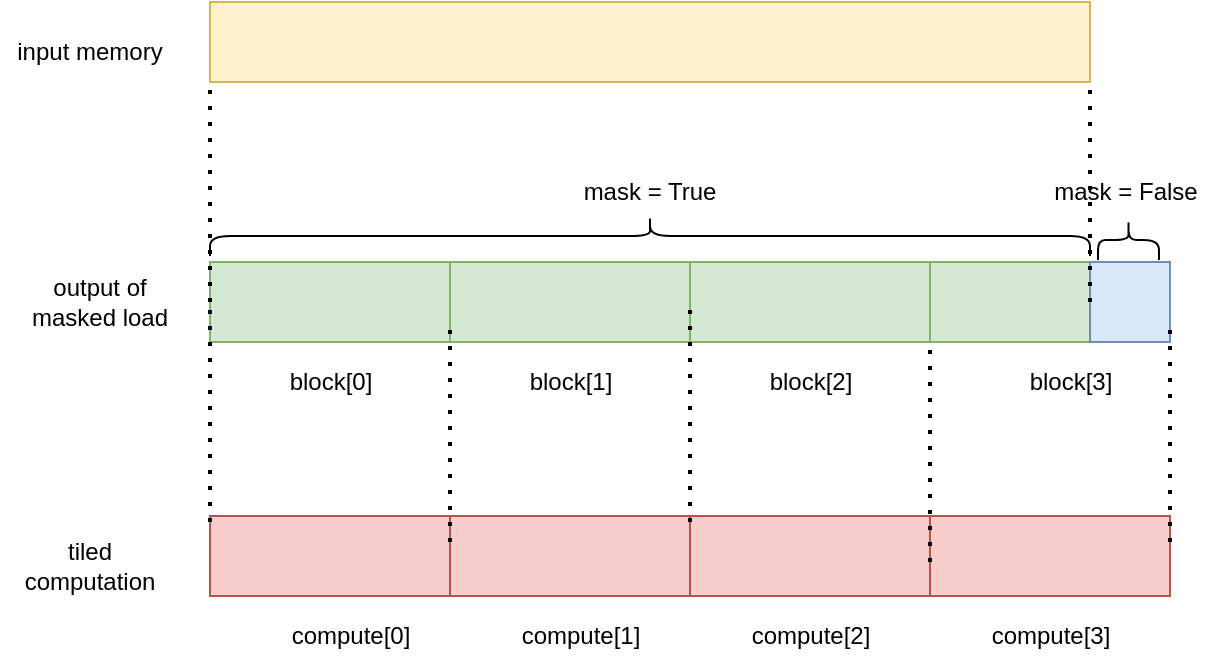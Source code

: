 <mxfile version="17.1.5" type="github">
  <diagram id="DL1clWp16g_kMbRtZTP2" name="Page-1">
    <mxGraphModel dx="1263" dy="809" grid="1" gridSize="10" guides="1" tooltips="1" connect="1" arrows="1" fold="1" page="1" pageScale="1" pageWidth="827" pageHeight="1169" math="0" shadow="0">
      <root>
        <mxCell id="0" />
        <mxCell id="1" parent="0" />
        <mxCell id="JTSspSDbBpjjjitF5m1d-1" value="" style="rounded=0;whiteSpace=wrap;html=1;fillColor=#d5e8d4;strokeColor=#82b366;" parent="1" vertex="1">
          <mxGeometry x="270" y="273" width="120" height="40" as="geometry" />
        </mxCell>
        <mxCell id="JTSspSDbBpjjjitF5m1d-2" value="" style="rounded=0;whiteSpace=wrap;html=1;fillColor=#d5e8d4;strokeColor=#82b366;" parent="1" vertex="1">
          <mxGeometry x="510" y="273" width="120" height="40" as="geometry" />
        </mxCell>
        <mxCell id="JTSspSDbBpjjjitF5m1d-3" value="" style="rounded=0;whiteSpace=wrap;html=1;fillColor=#d5e8d4;strokeColor=#82b366;" parent="1" vertex="1">
          <mxGeometry x="390" y="273" width="120" height="40" as="geometry" />
        </mxCell>
        <mxCell id="JTSspSDbBpjjjitF5m1d-4" value="" style="rounded=0;whiteSpace=wrap;html=1;fillColor=#fff2cc;strokeColor=#d6b656;" parent="1" vertex="1">
          <mxGeometry x="270" y="143" width="440" height="40" as="geometry" />
        </mxCell>
        <mxCell id="JTSspSDbBpjjjitF5m1d-5" value="" style="rounded=0;whiteSpace=wrap;html=1;fillColor=#d5e8d4;strokeColor=#82b366;" parent="1" vertex="1">
          <mxGeometry x="630" y="273" width="120" height="40" as="geometry" />
        </mxCell>
        <mxCell id="JTSspSDbBpjjjitF5m1d-6" value="" style="rounded=0;whiteSpace=wrap;html=1;fillColor=#dae8fc;strokeColor=#6c8ebf;" parent="1" vertex="1">
          <mxGeometry x="710" y="273" width="40" height="40" as="geometry" />
        </mxCell>
        <mxCell id="sjgeM_ln_SErjF8x__SM-1" value="" style="shape=curlyBracket;whiteSpace=wrap;html=1;rounded=1;rotation=90;" vertex="1" parent="1">
          <mxGeometry x="480" y="40" width="20" height="440" as="geometry" />
        </mxCell>
        <mxCell id="sjgeM_ln_SErjF8x__SM-2" value="mask = True" style="text;html=1;strokeColor=none;fillColor=none;align=center;verticalAlign=middle;whiteSpace=wrap;rounded=0;" vertex="1" parent="1">
          <mxGeometry x="450" y="223" width="80" height="30" as="geometry" />
        </mxCell>
        <mxCell id="sjgeM_ln_SErjF8x__SM-3" value="input memory" style="text;html=1;strokeColor=none;fillColor=none;align=center;verticalAlign=middle;whiteSpace=wrap;rounded=0;" vertex="1" parent="1">
          <mxGeometry x="170" y="153" width="80" height="30" as="geometry" />
        </mxCell>
        <mxCell id="sjgeM_ln_SErjF8x__SM-4" value="" style="shape=curlyBracket;whiteSpace=wrap;html=1;rounded=1;rotation=90;" vertex="1" parent="1">
          <mxGeometry x="719.25" y="246.75" width="20" height="30.5" as="geometry" />
        </mxCell>
        <mxCell id="sjgeM_ln_SErjF8x__SM-5" value="mask = False" style="text;html=1;strokeColor=none;fillColor=none;align=center;verticalAlign=middle;whiteSpace=wrap;rounded=0;" vertex="1" parent="1">
          <mxGeometry x="688.25" y="223" width="80" height="30" as="geometry" />
        </mxCell>
        <mxCell id="sjgeM_ln_SErjF8x__SM-6" value="block[0]" style="text;html=1;align=center;verticalAlign=middle;resizable=0;points=[];autosize=1;strokeColor=none;fillColor=none;" vertex="1" parent="1">
          <mxGeometry x="300" y="323" width="60" height="20" as="geometry" />
        </mxCell>
        <mxCell id="sjgeM_ln_SErjF8x__SM-7" value="block[1]" style="text;html=1;align=center;verticalAlign=middle;resizable=0;points=[];autosize=1;strokeColor=none;fillColor=none;" vertex="1" parent="1">
          <mxGeometry x="420" y="323" width="60" height="20" as="geometry" />
        </mxCell>
        <mxCell id="sjgeM_ln_SErjF8x__SM-8" value="block[2]" style="text;html=1;align=center;verticalAlign=middle;resizable=0;points=[];autosize=1;strokeColor=none;fillColor=none;" vertex="1" parent="1">
          <mxGeometry x="540" y="323" width="60" height="20" as="geometry" />
        </mxCell>
        <mxCell id="sjgeM_ln_SErjF8x__SM-9" value="block[3]" style="text;html=1;align=center;verticalAlign=middle;resizable=0;points=[];autosize=1;strokeColor=none;fillColor=none;" vertex="1" parent="1">
          <mxGeometry x="670" y="323" width="60" height="20" as="geometry" />
        </mxCell>
        <mxCell id="sjgeM_ln_SErjF8x__SM-10" value="" style="endArrow=none;dashed=1;html=1;dashPattern=1 3;strokeWidth=2;rounded=0;exitX=0;exitY=0.5;exitDx=0;exitDy=0;" edge="1" parent="1" source="JTSspSDbBpjjjitF5m1d-1">
          <mxGeometry width="50" height="50" relative="1" as="geometry">
            <mxPoint x="270" y="254" as="sourcePoint" />
            <mxPoint x="270" y="184" as="targetPoint" />
          </mxGeometry>
        </mxCell>
        <mxCell id="sjgeM_ln_SErjF8x__SM-11" value="" style="endArrow=none;dashed=1;html=1;dashPattern=1 3;strokeWidth=2;rounded=0;exitX=0;exitY=0.5;exitDx=0;exitDy=0;" edge="1" parent="1">
          <mxGeometry width="50" height="50" relative="1" as="geometry">
            <mxPoint x="710" y="293" as="sourcePoint" />
            <mxPoint x="710" y="184" as="targetPoint" />
          </mxGeometry>
        </mxCell>
        <mxCell id="sjgeM_ln_SErjF8x__SM-12" value="output of masked load" style="text;html=1;strokeColor=none;fillColor=none;align=center;verticalAlign=middle;whiteSpace=wrap;rounded=0;" vertex="1" parent="1">
          <mxGeometry x="170" y="278" width="90" height="30" as="geometry" />
        </mxCell>
        <mxCell id="sjgeM_ln_SErjF8x__SM-13" value="" style="rounded=0;whiteSpace=wrap;html=1;fillColor=#f8cecc;strokeColor=#b85450;" vertex="1" parent="1">
          <mxGeometry x="270" y="400" width="120" height="40" as="geometry" />
        </mxCell>
        <mxCell id="sjgeM_ln_SErjF8x__SM-14" value="" style="rounded=0;whiteSpace=wrap;html=1;fillColor=#f8cecc;strokeColor=#b85450;" vertex="1" parent="1">
          <mxGeometry x="510" y="400" width="120" height="40" as="geometry" />
        </mxCell>
        <mxCell id="sjgeM_ln_SErjF8x__SM-15" value="" style="rounded=0;whiteSpace=wrap;html=1;fillColor=#f8cecc;strokeColor=#b85450;" vertex="1" parent="1">
          <mxGeometry x="390" y="400" width="120" height="40" as="geometry" />
        </mxCell>
        <mxCell id="sjgeM_ln_SErjF8x__SM-16" value="" style="rounded=0;whiteSpace=wrap;html=1;fillColor=#f8cecc;strokeColor=#b85450;" vertex="1" parent="1">
          <mxGeometry x="630" y="400" width="120" height="40" as="geometry" />
        </mxCell>
        <mxCell id="sjgeM_ln_SErjF8x__SM-17" value="" style="endArrow=none;dashed=1;html=1;dashPattern=1 3;strokeWidth=2;rounded=0;exitX=0;exitY=0.5;exitDx=0;exitDy=0;" edge="1" parent="1">
          <mxGeometry width="50" height="50" relative="1" as="geometry">
            <mxPoint x="270" y="403" as="sourcePoint" />
            <mxPoint x="270" y="294" as="targetPoint" />
          </mxGeometry>
        </mxCell>
        <mxCell id="sjgeM_ln_SErjF8x__SM-18" value="" style="endArrow=none;dashed=1;html=1;dashPattern=1 3;strokeWidth=2;rounded=0;exitX=0;exitY=0.5;exitDx=0;exitDy=0;" edge="1" parent="1">
          <mxGeometry width="50" height="50" relative="1" as="geometry">
            <mxPoint x="750" y="413" as="sourcePoint" />
            <mxPoint x="750" y="304" as="targetPoint" />
          </mxGeometry>
        </mxCell>
        <mxCell id="sjgeM_ln_SErjF8x__SM-19" value="" style="endArrow=none;dashed=1;html=1;dashPattern=1 3;strokeWidth=2;rounded=0;exitX=0;exitY=0.5;exitDx=0;exitDy=0;" edge="1" parent="1">
          <mxGeometry width="50" height="50" relative="1" as="geometry">
            <mxPoint x="630" y="423" as="sourcePoint" />
            <mxPoint x="630" y="314" as="targetPoint" />
          </mxGeometry>
        </mxCell>
        <mxCell id="sjgeM_ln_SErjF8x__SM-20" value="" style="endArrow=none;dashed=1;html=1;dashPattern=1 3;strokeWidth=2;rounded=0;exitX=0;exitY=0.5;exitDx=0;exitDy=0;" edge="1" parent="1">
          <mxGeometry width="50" height="50" relative="1" as="geometry">
            <mxPoint x="510" y="403" as="sourcePoint" />
            <mxPoint x="510" y="294" as="targetPoint" />
          </mxGeometry>
        </mxCell>
        <mxCell id="sjgeM_ln_SErjF8x__SM-21" value="" style="endArrow=none;dashed=1;html=1;dashPattern=1 3;strokeWidth=2;rounded=0;exitX=0;exitY=0.5;exitDx=0;exitDy=0;" edge="1" parent="1">
          <mxGeometry width="50" height="50" relative="1" as="geometry">
            <mxPoint x="390" y="413" as="sourcePoint" />
            <mxPoint x="390" y="304" as="targetPoint" />
          </mxGeometry>
        </mxCell>
        <mxCell id="sjgeM_ln_SErjF8x__SM-22" value="tiled&lt;br&gt;computation" style="text;html=1;strokeColor=none;fillColor=none;align=center;verticalAlign=middle;whiteSpace=wrap;rounded=0;" vertex="1" parent="1">
          <mxGeometry x="165" y="410" width="90" height="30" as="geometry" />
        </mxCell>
        <mxCell id="sjgeM_ln_SErjF8x__SM-23" value="compute[0]" style="text;html=1;align=center;verticalAlign=middle;resizable=0;points=[];autosize=1;strokeColor=none;fillColor=none;" vertex="1" parent="1">
          <mxGeometry x="305" y="450" width="70" height="20" as="geometry" />
        </mxCell>
        <mxCell id="sjgeM_ln_SErjF8x__SM-24" value="compute[1]" style="text;html=1;align=center;verticalAlign=middle;resizable=0;points=[];autosize=1;strokeColor=none;fillColor=none;" vertex="1" parent="1">
          <mxGeometry x="420" y="450" width="70" height="20" as="geometry" />
        </mxCell>
        <mxCell id="sjgeM_ln_SErjF8x__SM-25" value="compute[2]" style="text;html=1;align=center;verticalAlign=middle;resizable=0;points=[];autosize=1;strokeColor=none;fillColor=none;" vertex="1" parent="1">
          <mxGeometry x="535" y="450" width="70" height="20" as="geometry" />
        </mxCell>
        <mxCell id="sjgeM_ln_SErjF8x__SM-26" value="compute[3]" style="text;html=1;align=center;verticalAlign=middle;resizable=0;points=[];autosize=1;strokeColor=none;fillColor=none;" vertex="1" parent="1">
          <mxGeometry x="655" y="450" width="70" height="20" as="geometry" />
        </mxCell>
      </root>
    </mxGraphModel>
  </diagram>
</mxfile>
